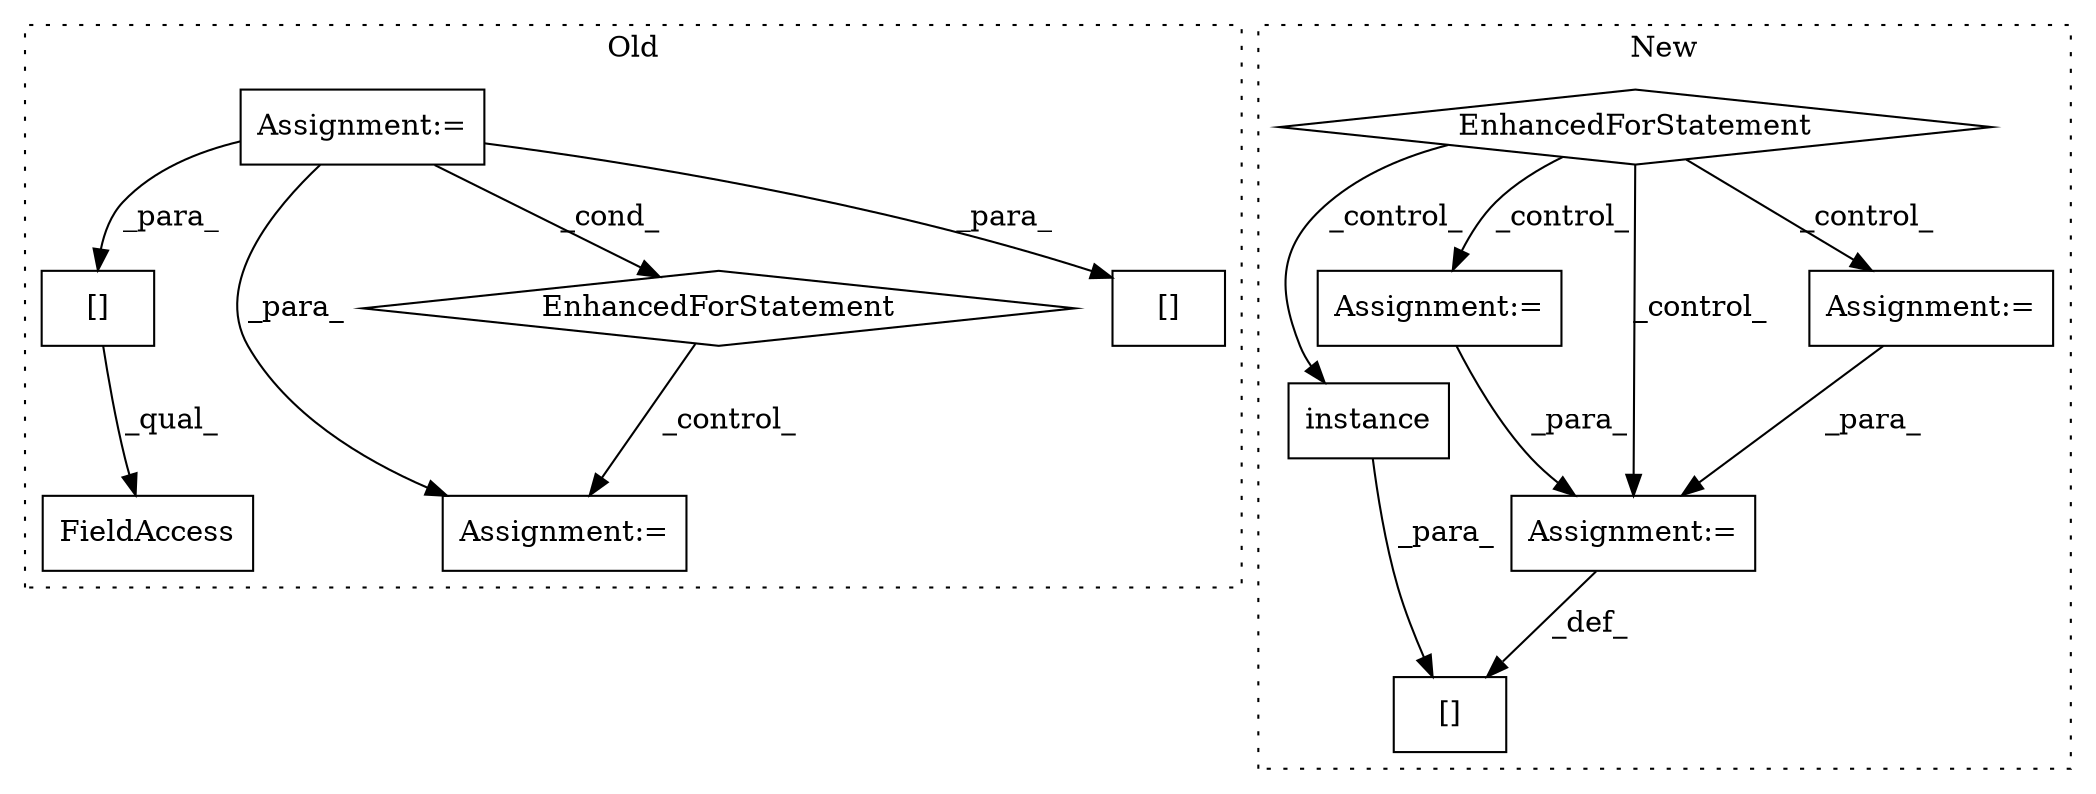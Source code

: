 digraph G {
subgraph cluster0 {
1 [label="[]" a="2" s="2488,2524" l="27,1" shape="box"];
3 [label="FieldAccess" a="22" s="2488" l="44" shape="box"];
5 [label="Assignment:=" a="7" s="2324,2408" l="53,2" shape="box"];
6 [label="Assignment:=" a="7" s="2438" l="1" shape="box"];
7 [label="EnhancedForStatement" a="70" s="2324,2408" l="53,2" shape="diamond"];
8 [label="[]" a="2" s="2575,2611" l="27,1" shape="box"];
label = "Old";
style="dotted";
}
subgraph cluster1 {
2 [label="instance" a="32" s="3687" l="10" shape="box"];
4 [label="[]" a="2" s="3677,3697" l="4,1" shape="box"];
9 [label="EnhancedForStatement" a="70" s="2563,2651" l="53,2" shape="diamond"];
10 [label="Assignment:=" a="7" s="3045" l="1" shape="box"];
11 [label="Assignment:=" a="7" s="3698" l="1" shape="box"];
12 [label="Assignment:=" a="7" s="3010" l="1" shape="box"];
label = "New";
style="dotted";
}
1 -> 3 [label="_qual_"];
2 -> 4 [label="_para_"];
5 -> 6 [label="_para_"];
5 -> 1 [label="_para_"];
5 -> 8 [label="_para_"];
5 -> 7 [label="_cond_"];
7 -> 6 [label="_control_"];
9 -> 11 [label="_control_"];
9 -> 12 [label="_control_"];
9 -> 2 [label="_control_"];
9 -> 10 [label="_control_"];
10 -> 11 [label="_para_"];
11 -> 4 [label="_def_"];
12 -> 11 [label="_para_"];
}